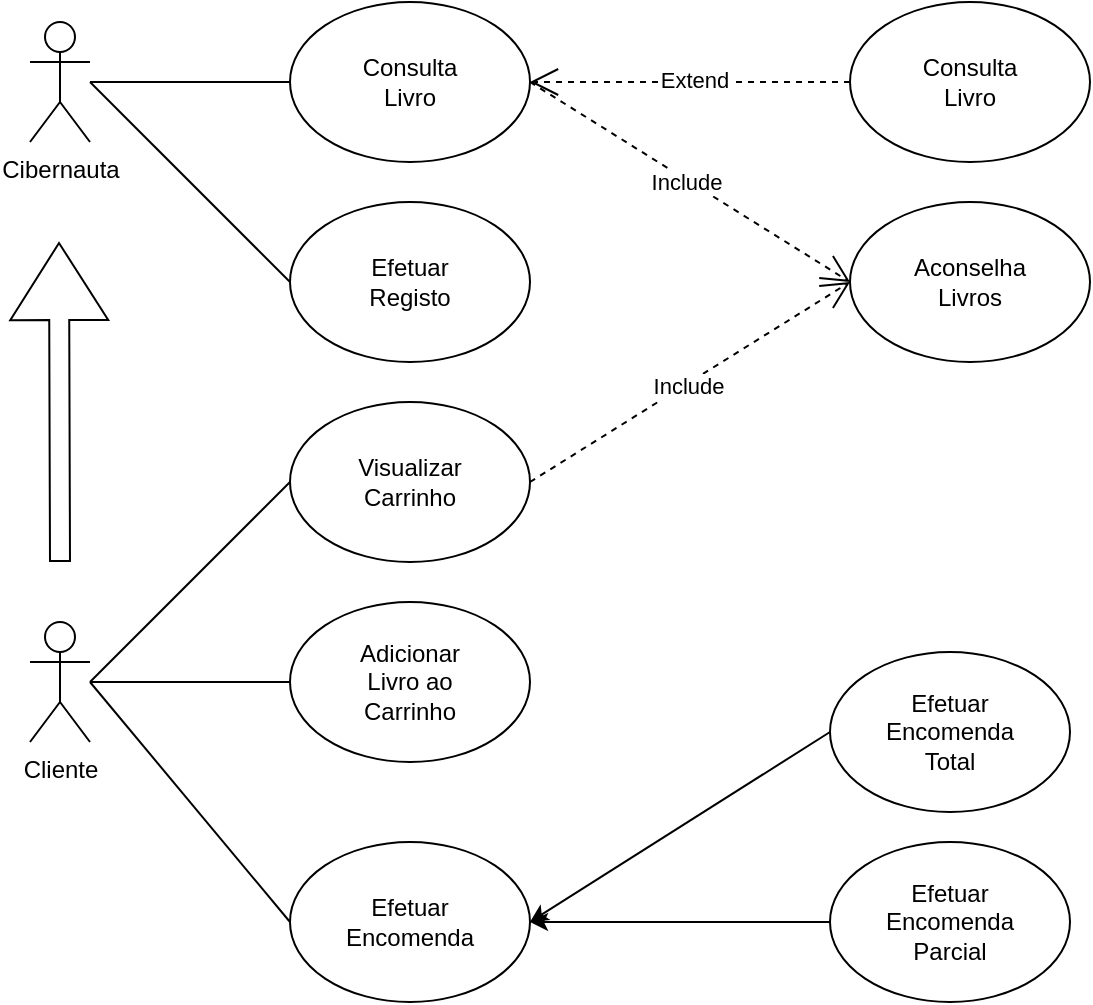 <mxfile version="28.2.5">
  <diagram name="Página-1" id="HVkEW9k9szoQZqDs5nXc">
    <mxGraphModel dx="1281" dy="574" grid="1" gridSize="10" guides="1" tooltips="1" connect="1" arrows="1" fold="1" page="1" pageScale="1" pageWidth="827" pageHeight="1169" math="0" shadow="0">
      <root>
        <mxCell id="0" />
        <mxCell id="1" parent="0" />
        <mxCell id="MmpUa5zcFUcBq2125kkd-1" value="Cibernauta" style="shape=umlActor;verticalLabelPosition=bottom;verticalAlign=top;html=1;" vertex="1" parent="1">
          <mxGeometry x="30" y="30" width="30" height="60" as="geometry" />
        </mxCell>
        <mxCell id="MmpUa5zcFUcBq2125kkd-4" value="" style="group" vertex="1" connectable="0" parent="1">
          <mxGeometry x="160" y="20" width="120" height="80" as="geometry" />
        </mxCell>
        <mxCell id="MmpUa5zcFUcBq2125kkd-2" value="" style="ellipse;whiteSpace=wrap;html=1;" vertex="1" parent="MmpUa5zcFUcBq2125kkd-4">
          <mxGeometry width="120" height="80" as="geometry" />
        </mxCell>
        <mxCell id="MmpUa5zcFUcBq2125kkd-3" value="Consulta&lt;div&gt;Livro&lt;/div&gt;" style="text;html=1;align=center;verticalAlign=middle;whiteSpace=wrap;rounded=0;" vertex="1" parent="MmpUa5zcFUcBq2125kkd-4">
          <mxGeometry x="30" y="25" width="60" height="30" as="geometry" />
        </mxCell>
        <mxCell id="MmpUa5zcFUcBq2125kkd-7" value="" style="endArrow=none;html=1;rounded=0;entryX=0;entryY=0.5;entryDx=0;entryDy=0;" edge="1" parent="1" target="MmpUa5zcFUcBq2125kkd-2">
          <mxGeometry width="50" height="50" relative="1" as="geometry">
            <mxPoint x="60" y="60" as="sourcePoint" />
            <mxPoint x="460" y="170" as="targetPoint" />
          </mxGeometry>
        </mxCell>
        <mxCell id="MmpUa5zcFUcBq2125kkd-8" value="" style="group" vertex="1" connectable="0" parent="1">
          <mxGeometry x="440" y="20" width="120" height="80" as="geometry" />
        </mxCell>
        <mxCell id="MmpUa5zcFUcBq2125kkd-9" value="" style="ellipse;whiteSpace=wrap;html=1;" vertex="1" parent="MmpUa5zcFUcBq2125kkd-8">
          <mxGeometry width="120" height="80" as="geometry" />
        </mxCell>
        <mxCell id="MmpUa5zcFUcBq2125kkd-10" value="Consulta&lt;div&gt;Livro&lt;/div&gt;" style="text;html=1;align=center;verticalAlign=middle;whiteSpace=wrap;rounded=0;" vertex="1" parent="MmpUa5zcFUcBq2125kkd-8">
          <mxGeometry x="30" y="25" width="60" height="30" as="geometry" />
        </mxCell>
        <mxCell id="MmpUa5zcFUcBq2125kkd-11" value="" style="endArrow=open;endSize=12;dashed=1;html=1;rounded=0;entryX=1;entryY=0.5;entryDx=0;entryDy=0;exitX=0;exitY=0.5;exitDx=0;exitDy=0;" edge="1" parent="1" source="MmpUa5zcFUcBq2125kkd-9" target="MmpUa5zcFUcBq2125kkd-2">
          <mxGeometry width="160" relative="1" as="geometry">
            <mxPoint x="350" y="190" as="sourcePoint" />
            <mxPoint x="510" y="190" as="targetPoint" />
          </mxGeometry>
        </mxCell>
        <mxCell id="MmpUa5zcFUcBq2125kkd-13" value="Extend" style="edgeLabel;html=1;align=center;verticalAlign=middle;resizable=0;points=[];" vertex="1" connectable="0" parent="MmpUa5zcFUcBq2125kkd-11">
          <mxGeometry x="-0.025" y="-1" relative="1" as="geometry">
            <mxPoint as="offset" />
          </mxGeometry>
        </mxCell>
        <mxCell id="MmpUa5zcFUcBq2125kkd-14" value="" style="group" vertex="1" connectable="0" parent="1">
          <mxGeometry x="160" y="120" width="120" height="80" as="geometry" />
        </mxCell>
        <mxCell id="MmpUa5zcFUcBq2125kkd-15" value="" style="ellipse;whiteSpace=wrap;html=1;" vertex="1" parent="MmpUa5zcFUcBq2125kkd-14">
          <mxGeometry width="120" height="80" as="geometry" />
        </mxCell>
        <mxCell id="MmpUa5zcFUcBq2125kkd-16" value="Efetuar&lt;div&gt;Registo&lt;/div&gt;" style="text;html=1;align=center;verticalAlign=middle;whiteSpace=wrap;rounded=0;" vertex="1" parent="MmpUa5zcFUcBq2125kkd-14">
          <mxGeometry x="30" y="25" width="60" height="30" as="geometry" />
        </mxCell>
        <mxCell id="MmpUa5zcFUcBq2125kkd-17" value="" style="group" vertex="1" connectable="0" parent="1">
          <mxGeometry x="440" y="120" width="120" height="80" as="geometry" />
        </mxCell>
        <mxCell id="MmpUa5zcFUcBq2125kkd-18" value="" style="ellipse;whiteSpace=wrap;html=1;" vertex="1" parent="MmpUa5zcFUcBq2125kkd-17">
          <mxGeometry width="120" height="80" as="geometry" />
        </mxCell>
        <mxCell id="MmpUa5zcFUcBq2125kkd-19" value="Aconselha&lt;div&gt;Livros&lt;/div&gt;" style="text;html=1;align=center;verticalAlign=middle;whiteSpace=wrap;rounded=0;" vertex="1" parent="MmpUa5zcFUcBq2125kkd-17">
          <mxGeometry x="30" y="25" width="60" height="30" as="geometry" />
        </mxCell>
        <mxCell id="MmpUa5zcFUcBq2125kkd-20" value="" style="endArrow=none;html=1;rounded=0;entryX=0;entryY=0.5;entryDx=0;entryDy=0;" edge="1" parent="1" target="MmpUa5zcFUcBq2125kkd-15">
          <mxGeometry width="50" height="50" relative="1" as="geometry">
            <mxPoint x="60" y="60" as="sourcePoint" />
            <mxPoint x="460" y="170" as="targetPoint" />
          </mxGeometry>
        </mxCell>
        <mxCell id="MmpUa5zcFUcBq2125kkd-21" value="" style="endArrow=open;endSize=12;dashed=1;html=1;rounded=0;entryX=0;entryY=0.5;entryDx=0;entryDy=0;exitX=1;exitY=0.5;exitDx=0;exitDy=0;" edge="1" parent="1" source="MmpUa5zcFUcBq2125kkd-2" target="MmpUa5zcFUcBq2125kkd-18">
          <mxGeometry width="160" relative="1" as="geometry">
            <mxPoint x="480" y="110" as="sourcePoint" />
            <mxPoint x="320" y="110" as="targetPoint" />
          </mxGeometry>
        </mxCell>
        <mxCell id="MmpUa5zcFUcBq2125kkd-22" value="Include" style="edgeLabel;html=1;align=center;verticalAlign=middle;resizable=0;points=[];" vertex="1" connectable="0" parent="MmpUa5zcFUcBq2125kkd-21">
          <mxGeometry x="-0.025" y="-1" relative="1" as="geometry">
            <mxPoint as="offset" />
          </mxGeometry>
        </mxCell>
        <mxCell id="MmpUa5zcFUcBq2125kkd-30" value="Cliente" style="shape=umlActor;verticalLabelPosition=bottom;verticalAlign=top;html=1;outlineConnect=0;" vertex="1" parent="1">
          <mxGeometry x="30" y="330" width="30" height="60" as="geometry" />
        </mxCell>
        <mxCell id="MmpUa5zcFUcBq2125kkd-31" value="" style="shape=flexArrow;endArrow=classic;html=1;rounded=0;endWidth=38;endSize=12.51;" edge="1" parent="1">
          <mxGeometry width="50" height="50" relative="1" as="geometry">
            <mxPoint x="45" y="300" as="sourcePoint" />
            <mxPoint x="44.5" y="140" as="targetPoint" />
          </mxGeometry>
        </mxCell>
        <mxCell id="MmpUa5zcFUcBq2125kkd-32" value="" style="endArrow=none;html=1;rounded=0;entryX=0;entryY=0.5;entryDx=0;entryDy=0;" edge="1" parent="1" target="MmpUa5zcFUcBq2125kkd-26">
          <mxGeometry width="50" height="50" relative="1" as="geometry">
            <mxPoint x="60" y="360" as="sourcePoint" />
            <mxPoint x="460" y="220" as="targetPoint" />
          </mxGeometry>
        </mxCell>
        <mxCell id="MmpUa5zcFUcBq2125kkd-38" value="" style="endArrow=none;html=1;rounded=0;entryX=0;entryY=0.5;entryDx=0;entryDy=0;" edge="1" parent="1" target="MmpUa5zcFUcBq2125kkd-36">
          <mxGeometry width="50" height="50" relative="1" as="geometry">
            <mxPoint x="60" y="360" as="sourcePoint" />
            <mxPoint x="160" y="390" as="targetPoint" />
          </mxGeometry>
        </mxCell>
        <mxCell id="MmpUa5zcFUcBq2125kkd-59" value="" style="endArrow=none;html=1;rounded=0;entryX=0;entryY=0.5;entryDx=0;entryDy=0;" edge="1" parent="1" target="MmpUa5zcFUcBq2125kkd-64">
          <mxGeometry width="50" height="50" relative="1" as="geometry">
            <mxPoint x="60" y="360" as="sourcePoint" />
            <mxPoint x="160" y="560" as="targetPoint" />
          </mxGeometry>
        </mxCell>
        <mxCell id="MmpUa5zcFUcBq2125kkd-60" value="" style="group" vertex="1" connectable="0" parent="1">
          <mxGeometry x="430" y="440" width="120" height="80" as="geometry" />
        </mxCell>
        <mxCell id="MmpUa5zcFUcBq2125kkd-61" value="Efetuar&lt;div&gt;Encomenda&lt;/div&gt;&lt;div&gt;Parcial&lt;/div&gt;" style="ellipse;whiteSpace=wrap;html=1;" vertex="1" parent="MmpUa5zcFUcBq2125kkd-60">
          <mxGeometry width="120" height="80" as="geometry" />
        </mxCell>
        <mxCell id="MmpUa5zcFUcBq2125kkd-66" value="" style="group" vertex="1" connectable="0" parent="1">
          <mxGeometry x="160" y="440" width="120" height="80" as="geometry" />
        </mxCell>
        <mxCell id="MmpUa5zcFUcBq2125kkd-36" value="" style="ellipse;whiteSpace=wrap;html=1;" vertex="1" parent="MmpUa5zcFUcBq2125kkd-66">
          <mxGeometry width="120" height="80" as="geometry" />
        </mxCell>
        <mxCell id="MmpUa5zcFUcBq2125kkd-37" value="Efetuar&lt;div&gt;Encomenda&lt;/div&gt;" style="text;html=1;align=center;verticalAlign=middle;whiteSpace=wrap;rounded=0;" vertex="1" parent="MmpUa5zcFUcBq2125kkd-66">
          <mxGeometry x="30" y="25" width="60" height="30" as="geometry" />
        </mxCell>
        <mxCell id="MmpUa5zcFUcBq2125kkd-67" value="" style="endArrow=open;endSize=12;dashed=1;html=1;rounded=0;entryX=0;entryY=0.5;entryDx=0;entryDy=0;exitX=1;exitY=0.5;exitDx=0;exitDy=0;" edge="1" parent="1" source="MmpUa5zcFUcBq2125kkd-64" target="MmpUa5zcFUcBq2125kkd-18">
          <mxGeometry width="160" relative="1" as="geometry">
            <mxPoint x="330" y="300" as="sourcePoint" />
            <mxPoint x="490" y="400" as="targetPoint" />
          </mxGeometry>
        </mxCell>
        <mxCell id="MmpUa5zcFUcBq2125kkd-68" value="Include" style="edgeLabel;html=1;align=center;verticalAlign=middle;resizable=0;points=[];" vertex="1" connectable="0" parent="MmpUa5zcFUcBq2125kkd-67">
          <mxGeometry x="-0.025" y="-1" relative="1" as="geometry">
            <mxPoint as="offset" />
          </mxGeometry>
        </mxCell>
        <mxCell id="MmpUa5zcFUcBq2125kkd-64" value="Visualizar&lt;div&gt;Carrinho&lt;/div&gt;" style="ellipse;whiteSpace=wrap;html=1;container=0;" vertex="1" parent="1">
          <mxGeometry x="160" y="220" width="120" height="80" as="geometry" />
        </mxCell>
        <mxCell id="MmpUa5zcFUcBq2125kkd-77" value="" style="group" vertex="1" connectable="0" parent="1">
          <mxGeometry x="160" y="320" width="120" height="80" as="geometry" />
        </mxCell>
        <mxCell id="MmpUa5zcFUcBq2125kkd-26" value="" style="ellipse;whiteSpace=wrap;html=1;" vertex="1" parent="MmpUa5zcFUcBq2125kkd-77">
          <mxGeometry width="120" height="80" as="geometry" />
        </mxCell>
        <mxCell id="MmpUa5zcFUcBq2125kkd-27" value="Adicionar Livro ao&lt;div&gt;Carrinho&lt;/div&gt;" style="text;html=1;align=center;verticalAlign=middle;whiteSpace=wrap;rounded=0;" vertex="1" parent="MmpUa5zcFUcBq2125kkd-77">
          <mxGeometry x="30" y="25" width="60" height="30" as="geometry" />
        </mxCell>
        <mxCell id="MmpUa5zcFUcBq2125kkd-78" value="" style="endArrow=classic;html=1;rounded=0;entryX=1;entryY=0.5;entryDx=0;entryDy=0;exitX=0;exitY=0.5;exitDx=0;exitDy=0;" edge="1" parent="1" source="MmpUa5zcFUcBq2125kkd-61" target="MmpUa5zcFUcBq2125kkd-36">
          <mxGeometry width="50" height="50" relative="1" as="geometry">
            <mxPoint x="290" y="290" as="sourcePoint" />
            <mxPoint x="340" y="240" as="targetPoint" />
          </mxGeometry>
        </mxCell>
        <mxCell id="MmpUa5zcFUcBq2125kkd-79" value="" style="group" vertex="1" connectable="0" parent="1">
          <mxGeometry x="430" y="345" width="120" height="80" as="geometry" />
        </mxCell>
        <mxCell id="MmpUa5zcFUcBq2125kkd-80" value="Efetuar&lt;div&gt;Encomenda&lt;/div&gt;&lt;div&gt;Total&lt;/div&gt;" style="ellipse;whiteSpace=wrap;html=1;" vertex="1" parent="MmpUa5zcFUcBq2125kkd-79">
          <mxGeometry width="120" height="80" as="geometry" />
        </mxCell>
        <mxCell id="MmpUa5zcFUcBq2125kkd-81" value="" style="endArrow=classic;html=1;rounded=0;entryX=1;entryY=0.5;entryDx=0;entryDy=0;exitX=0;exitY=0.5;exitDx=0;exitDy=0;" edge="1" parent="1" source="MmpUa5zcFUcBq2125kkd-80" target="MmpUa5zcFUcBq2125kkd-36">
          <mxGeometry width="50" height="50" relative="1" as="geometry">
            <mxPoint x="480" y="410" as="sourcePoint" />
            <mxPoint x="330" y="410" as="targetPoint" />
          </mxGeometry>
        </mxCell>
      </root>
    </mxGraphModel>
  </diagram>
</mxfile>
